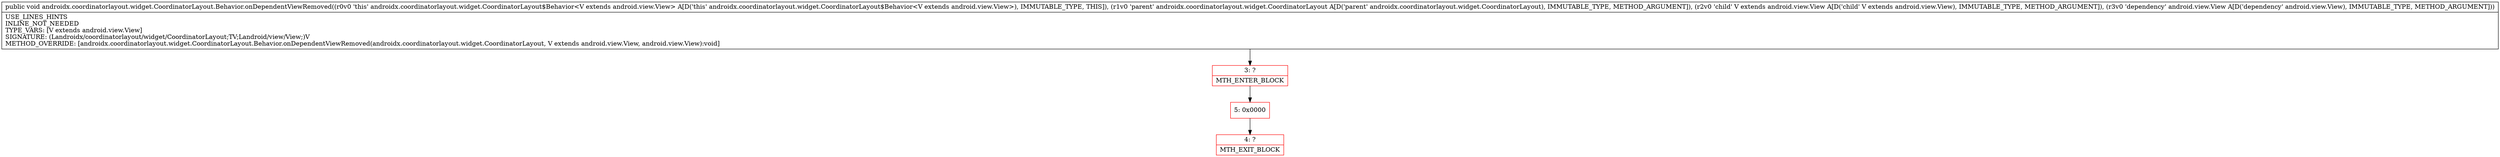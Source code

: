 digraph "CFG forandroidx.coordinatorlayout.widget.CoordinatorLayout.Behavior.onDependentViewRemoved(Landroidx\/coordinatorlayout\/widget\/CoordinatorLayout;Landroid\/view\/View;Landroid\/view\/View;)V" {
subgraph cluster_Region_976596675 {
label = "R(0)";
node [shape=record,color=blue];
}
Node_3 [shape=record,color=red,label="{3\:\ ?|MTH_ENTER_BLOCK\l}"];
Node_5 [shape=record,color=red,label="{5\:\ 0x0000}"];
Node_4 [shape=record,color=red,label="{4\:\ ?|MTH_EXIT_BLOCK\l}"];
MethodNode[shape=record,label="{public void androidx.coordinatorlayout.widget.CoordinatorLayout.Behavior.onDependentViewRemoved((r0v0 'this' androidx.coordinatorlayout.widget.CoordinatorLayout$Behavior\<V extends android.view.View\> A[D('this' androidx.coordinatorlayout.widget.CoordinatorLayout$Behavior\<V extends android.view.View\>), IMMUTABLE_TYPE, THIS]), (r1v0 'parent' androidx.coordinatorlayout.widget.CoordinatorLayout A[D('parent' androidx.coordinatorlayout.widget.CoordinatorLayout), IMMUTABLE_TYPE, METHOD_ARGUMENT]), (r2v0 'child' V extends android.view.View A[D('child' V extends android.view.View), IMMUTABLE_TYPE, METHOD_ARGUMENT]), (r3v0 'dependency' android.view.View A[D('dependency' android.view.View), IMMUTABLE_TYPE, METHOD_ARGUMENT]))  | USE_LINES_HINTS\lINLINE_NOT_NEEDED\lTYPE_VARS: [V extends android.view.View]\lSIGNATURE: (Landroidx\/coordinatorlayout\/widget\/CoordinatorLayout;TV;Landroid\/view\/View;)V\lMETHOD_OVERRIDE: [androidx.coordinatorlayout.widget.CoordinatorLayout.Behavior.onDependentViewRemoved(androidx.coordinatorlayout.widget.CoordinatorLayout, V extends android.view.View, android.view.View):void]\l}"];
MethodNode -> Node_3;Node_3 -> Node_5;
Node_5 -> Node_4;
}

